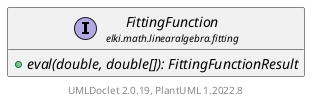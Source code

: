 @startuml
    remove .*\.(Instance|Par|Parameterizer|Factory)$
    set namespaceSeparator none
    hide empty fields
    hide empty methods

    interface "<size:14>FittingFunction\n<size:10>elki.math.linearalgebra.fitting" as elki.math.linearalgebra.fitting.FittingFunction [[FittingFunction.html]] {
        {abstract} +eval(double, double[]): FittingFunctionResult
    }

    center footer UMLDoclet 2.0.19, PlantUML 1.2022.8
@enduml
